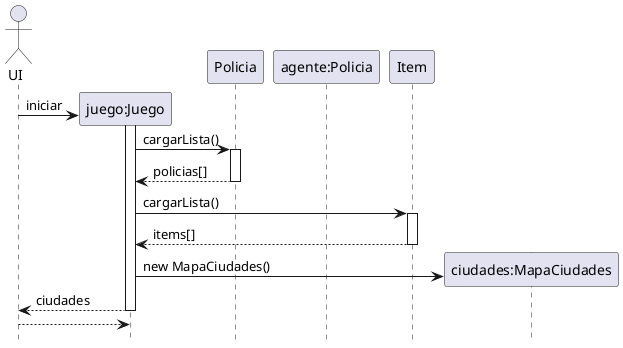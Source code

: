 
@startuml CU_01
hide footbox
!pragma teoz true
skinparam maxMessageSize 200

actor UI
participant "juego:Juego" as j
participant "Policia" as A
participant "agente:Policia" as a
participant "Item" as I
participant "ciudades:MapaCiudades" as c

UI -> j ** : iniciar
activate j
    j -> A ++: cargarLista()
    return policias[]
    j -> I ++: cargarLista()
    return items[]
    j -> c ** : new MapaCiudades()
    return ciudades
return

@enduml

@startuml CU_03
hide footbox
!pragma teoz true
skinparam maxMessageSize 200

actor UI
participant "mision:Misión" as m
participant "agente:Policia" as a
participant "rangoItem:IRangoItem" as ri
participant "listaItems:List<Item>" as l
participant "item:Item" as i
participant "ciudades:MapaCiudades" as c
participant "ruta:List<Ciudad>" as r
participant "calendario:Calendario" as cal
UI -> m ** : new(agente,ciudades)
activate m
    m -> a ++: itemRobable()
        a -> ri ++: itemAlAzar()
            ri -> l ++: obtener()
            return data
            ri -> i **: new Item(data)
            return item
        return item

    m -> i ++: rutaLadron(ciudades)
        i -> r: ultima = add(this.ciudad)
            loop this.largo-1 veces
                i -> c ++: ubuscarSiguienteAExcepto(ultima_ciudad, ruta)
                return ultima
                i -> r : add(ruta)
            end
        return ruta
    m -> cal ** : new Calendario()
    return

@enduml

@startuml crear_policia
hide footbox
!pragma teoz true
skinparam maxMessageSize 200

actor UI
participant "agente:Policia" as a
participant "rango:RangoNovato" as r
participant "rangoItem:RangoItem" as ri
participant "rangoPista:RangoPista" as rp
participant "tiempoDeViaje:tiempoDeViaje" as tv

UI -> a ** : new Policia("Diego")
activate UI
    a -> r**: new RangoNovato()
    activate r
        r -> ri**: new RangoItemComun()
        activate ri
        return

        r -> rp**: new RangoPistaFacil()
        activate rp
        return
        
        r -> tv**: new TiempoNovato()
        activate tv
        return
        
    return rango

return 
@enduml

@startuml ds_visitar_ciudad
hide footbox
!pragma teoz true
skinparam maxMessageSize 200

actor UI
participant "mision:Mision" as m
participant "visitando:CiudadVisitada" as v
participant "ciudad:Ciudad" as c
participant "nueva:CiudadVisitada" as nueva
participant "destino:Ciudad" as dst
participant "edificio:Edificio" as e

UI -> m++: visitarCiudad("Oslo")
    m -> v++: visitarCiudad("Oslo")
        v -> c++: visitarCiudad("Oslo")
            c -> c++: getDestino("Oslo")
            return dst
            c -> nueva**:CiudadVisitada\n(destino,ladron,siguiente)
            activate nueva
                nueva -> dst++: edificiosAlAzar\n(ladron,siguiente,3)
                    dst->dst: obtenerListaDeTipos()
                    dst->dst: mezclarListaDeTipos()
                    loop
                        dst->e**:crear(ladron,siguiente)
                    end loop
                return this.edificios
            return nueva
        return nueva
    return nueva
    m->m: setVisitando(nueva)
return

 'this.vecesVisitado = new EdificiosVisitados1()
 'this.edificios = elegirEdificios()
@enduml

@startuml ds_visitar_edificio
hide footbox
!pragma teoz true
skinparam maxMessageSize 200

actor "Mision" as m
participant "ciudad:Ciudad" as c
participant "accion:VisitarEdificio" as a
participant "estadoInicial:EstadoVisitadoInicial" as v0
participant "visitados1:Estado1Visitado" as v1
participant "calendario:Calendario" as cal
participant "edificio:Edificio" as e
participant "secundaria:IAccion" as s
m -> c++ : visitarEdificio(edificio)
    c -> a**: new VisitarEdificio(edificio,estadoVisitas)
    c -> a++ : realizarAccion(this.calendario)
        a -> v0++ : avanzar(calendario)
            v0 -> cal++: avanzar(1)
                ref over cal: Ver DS_CAL01 y DS_VAL02
            return
        return
        a -> e++ : visitar(calendario)
            e ->s++: realizarAccion(this.calendario)
            return
        return
    return
    c -> v0++ : siguienteEstado()
        v0 -> v1** : new EdificiosVisitados2()
        activate v1
        return visitados1
    return this.vecesVisitado = visitados1
return
@enduml

@startuml ds_crear_ciudad
hide footbox
!pragma teoz true
skinparam maxMessageSize 200

actor "Mision" as m
participant "visitando:CiudadVisitada" as v
participant "ruta:List<Ciudad>" as r
participant "ciudad:Ciudad" as c
participant "edificio:Edificio" as e
participant "testimonio:Tesimonio" as t
participant "ladron:Ladron" as l

m-> m++: obtenerSiguiente(ciudad)
    m->r++: indexOf(ciudad)
    return index
    m->r++: get(index+1)
    return siguiente
return siguiente

m -> v**: new CiudadVisitada\n(agente,ciudad,ladron,siguiente)
    activate v
        v->c++: edificiosAlAzar(3)
            loop 3 veces
                c-->e**:new …()
                note over e
                    Llama constructores de clases concretas
                end note
                e->t** : new Testimonio(agente,ciudad,ladron,siguiente)
                activate t
                    t->e++:nombreTestigoAlAzar()
                    return nombreTestigo
                    t->e++:pistaAlAzar(siguiente)
                    return pistaPais
                    t->l++:pistaAlAzar()
                    return pistaLadron
                return testimonio
            end loop
        return this.edificios
    return visitada


@enduml


